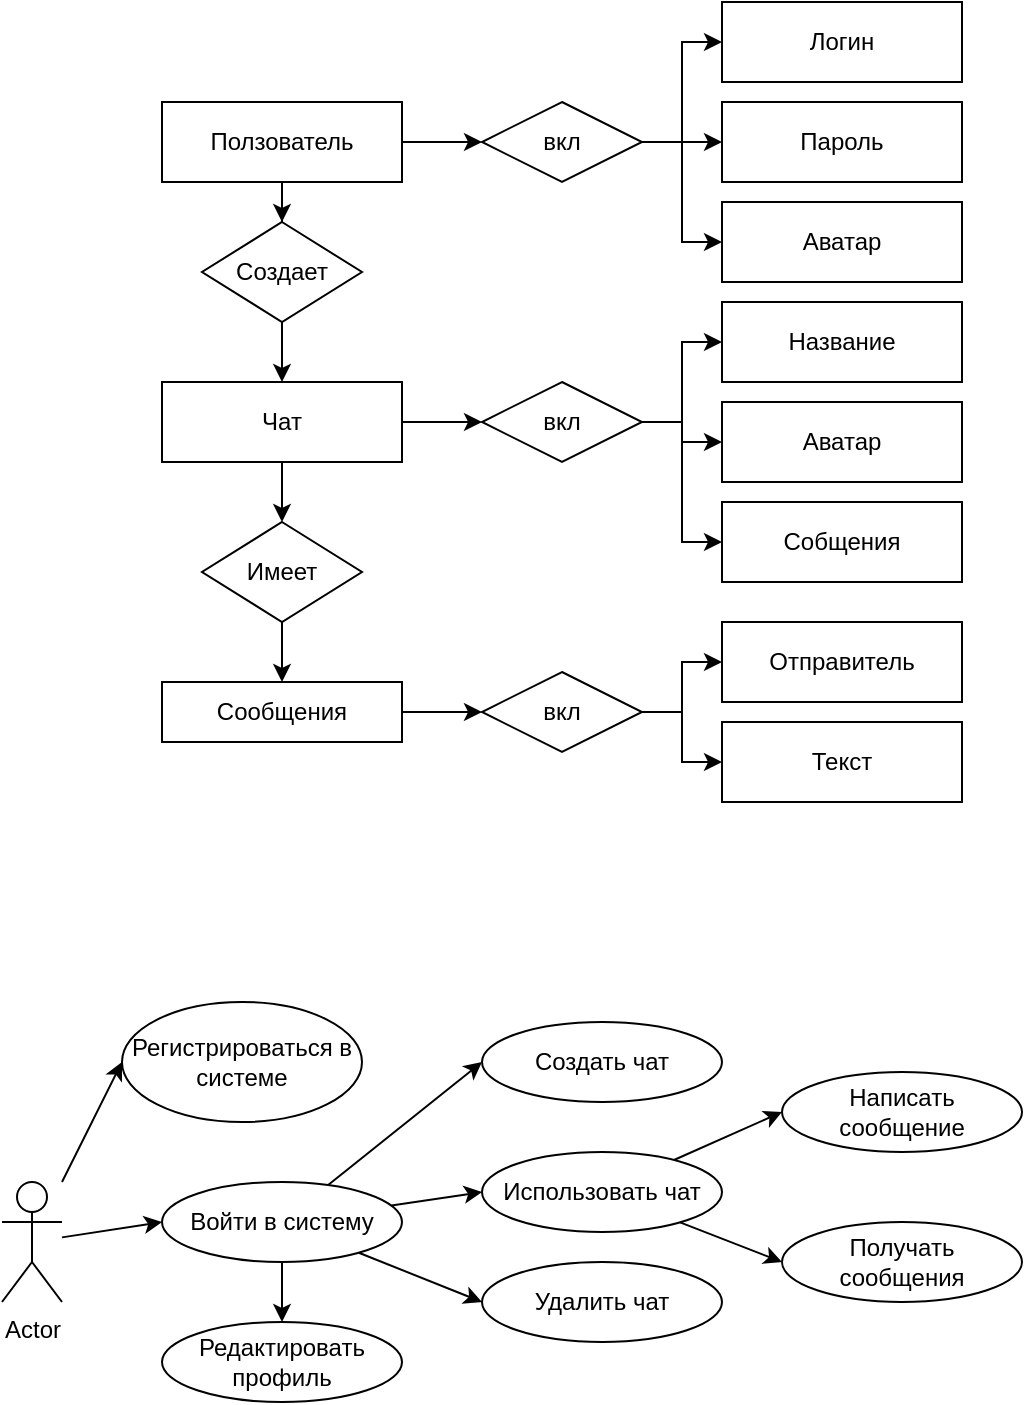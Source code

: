 <mxfile version="20.5.3" type="device"><diagram id="5wmgDofFnbEtVsuXvG7X" name="Страница 1"><mxGraphModel dx="716" dy="399" grid="0" gridSize="10" guides="1" tooltips="1" connect="1" arrows="1" fold="1" page="1" pageScale="1" pageWidth="827" pageHeight="1169" math="0" shadow="0"><root><mxCell id="0"/><mxCell id="1" parent="0"/><mxCell id="ugNlBJ5CzgFFgkD6xFGo-22" style="edgeStyle=orthogonalEdgeStyle;rounded=0;orthogonalLoop=1;jettySize=auto;html=1;entryX=0;entryY=0.5;entryDx=0;entryDy=0;" edge="1" parent="1" source="ugNlBJ5CzgFFgkD6xFGo-1" target="ugNlBJ5CzgFFgkD6xFGo-3"><mxGeometry relative="1" as="geometry"/></mxCell><mxCell id="ugNlBJ5CzgFFgkD6xFGo-23" style="edgeStyle=orthogonalEdgeStyle;rounded=0;orthogonalLoop=1;jettySize=auto;html=1;" edge="1" parent="1" source="ugNlBJ5CzgFFgkD6xFGo-1" target="ugNlBJ5CzgFFgkD6xFGo-2"><mxGeometry relative="1" as="geometry"/></mxCell><mxCell id="ugNlBJ5CzgFFgkD6xFGo-1" value="Ползователь" style="rounded=0;whiteSpace=wrap;html=1;" vertex="1" parent="1"><mxGeometry x="200" y="60" width="120" height="40" as="geometry"/></mxCell><mxCell id="ugNlBJ5CzgFFgkD6xFGo-24" style="edgeStyle=orthogonalEdgeStyle;rounded=0;orthogonalLoop=1;jettySize=auto;html=1;entryX=0.5;entryY=0;entryDx=0;entryDy=0;" edge="1" parent="1" source="ugNlBJ5CzgFFgkD6xFGo-2" target="ugNlBJ5CzgFFgkD6xFGo-8"><mxGeometry relative="1" as="geometry"/></mxCell><mxCell id="ugNlBJ5CzgFFgkD6xFGo-2" value="Создает" style="rhombus;whiteSpace=wrap;html=1;" vertex="1" parent="1"><mxGeometry x="220" y="120" width="80" height="50" as="geometry"/></mxCell><mxCell id="ugNlBJ5CzgFFgkD6xFGo-33" style="edgeStyle=orthogonalEdgeStyle;rounded=0;orthogonalLoop=1;jettySize=auto;html=1;entryX=0;entryY=0.5;entryDx=0;entryDy=0;" edge="1" parent="1" source="ugNlBJ5CzgFFgkD6xFGo-3" target="ugNlBJ5CzgFFgkD6xFGo-4"><mxGeometry relative="1" as="geometry"/></mxCell><mxCell id="ugNlBJ5CzgFFgkD6xFGo-34" style="edgeStyle=orthogonalEdgeStyle;rounded=0;orthogonalLoop=1;jettySize=auto;html=1;entryX=0;entryY=0.5;entryDx=0;entryDy=0;" edge="1" parent="1" source="ugNlBJ5CzgFFgkD6xFGo-3" target="ugNlBJ5CzgFFgkD6xFGo-5"><mxGeometry relative="1" as="geometry"/></mxCell><mxCell id="ugNlBJ5CzgFFgkD6xFGo-35" style="edgeStyle=orthogonalEdgeStyle;rounded=0;orthogonalLoop=1;jettySize=auto;html=1;entryX=0;entryY=0.5;entryDx=0;entryDy=0;" edge="1" parent="1" source="ugNlBJ5CzgFFgkD6xFGo-3" target="ugNlBJ5CzgFFgkD6xFGo-6"><mxGeometry relative="1" as="geometry"/></mxCell><mxCell id="ugNlBJ5CzgFFgkD6xFGo-3" value="вкл" style="rhombus;whiteSpace=wrap;html=1;" vertex="1" parent="1"><mxGeometry x="360" y="60" width="80" height="40" as="geometry"/></mxCell><mxCell id="ugNlBJ5CzgFFgkD6xFGo-4" value="Логин" style="rounded=0;whiteSpace=wrap;html=1;" vertex="1" parent="1"><mxGeometry x="480" y="10" width="120" height="40" as="geometry"/></mxCell><mxCell id="ugNlBJ5CzgFFgkD6xFGo-5" value="Пароль" style="rounded=0;whiteSpace=wrap;html=1;" vertex="1" parent="1"><mxGeometry x="480" y="60" width="120" height="40" as="geometry"/></mxCell><mxCell id="ugNlBJ5CzgFFgkD6xFGo-6" value="Аватар" style="rounded=0;whiteSpace=wrap;html=1;" vertex="1" parent="1"><mxGeometry x="480" y="110" width="120" height="40" as="geometry"/></mxCell><mxCell id="ugNlBJ5CzgFFgkD6xFGo-25" style="edgeStyle=orthogonalEdgeStyle;rounded=0;orthogonalLoop=1;jettySize=auto;html=1;entryX=0.5;entryY=0;entryDx=0;entryDy=0;" edge="1" parent="1" source="ugNlBJ5CzgFFgkD6xFGo-8" target="ugNlBJ5CzgFFgkD6xFGo-20"><mxGeometry relative="1" as="geometry"/></mxCell><mxCell id="ugNlBJ5CzgFFgkD6xFGo-32" style="edgeStyle=orthogonalEdgeStyle;rounded=0;orthogonalLoop=1;jettySize=auto;html=1;entryX=0;entryY=0.5;entryDx=0;entryDy=0;" edge="1" parent="1" source="ugNlBJ5CzgFFgkD6xFGo-8" target="ugNlBJ5CzgFFgkD6xFGo-21"><mxGeometry relative="1" as="geometry"/></mxCell><mxCell id="ugNlBJ5CzgFFgkD6xFGo-8" value="Чат" style="rounded=0;whiteSpace=wrap;html=1;" vertex="1" parent="1"><mxGeometry x="200" y="200" width="120" height="40" as="geometry"/></mxCell><mxCell id="ugNlBJ5CzgFFgkD6xFGo-10" value="Название" style="rounded=0;whiteSpace=wrap;html=1;" vertex="1" parent="1"><mxGeometry x="480" y="160" width="120" height="40" as="geometry"/></mxCell><mxCell id="ugNlBJ5CzgFFgkD6xFGo-11" value="Аватар" style="rounded=0;whiteSpace=wrap;html=1;" vertex="1" parent="1"><mxGeometry x="480" y="210" width="120" height="40" as="geometry"/></mxCell><mxCell id="ugNlBJ5CzgFFgkD6xFGo-12" value="Собщения" style="rounded=0;whiteSpace=wrap;html=1;" vertex="1" parent="1"><mxGeometry x="480" y="260" width="120" height="40" as="geometry"/></mxCell><mxCell id="ugNlBJ5CzgFFgkD6xFGo-13" value="Отправитель" style="rounded=0;whiteSpace=wrap;html=1;" vertex="1" parent="1"><mxGeometry x="480" y="320" width="120" height="40" as="geometry"/></mxCell><mxCell id="ugNlBJ5CzgFFgkD6xFGo-42" style="edgeStyle=orthogonalEdgeStyle;rounded=0;orthogonalLoop=1;jettySize=auto;html=1;entryX=0;entryY=0.5;entryDx=0;entryDy=0;" edge="1" parent="1" source="ugNlBJ5CzgFFgkD6xFGo-14" target="ugNlBJ5CzgFFgkD6xFGo-27"><mxGeometry relative="1" as="geometry"/></mxCell><mxCell id="ugNlBJ5CzgFFgkD6xFGo-14" value="Сообщения" style="rounded=0;whiteSpace=wrap;html=1;" vertex="1" parent="1"><mxGeometry x="200" y="350" width="120" height="30" as="geometry"/></mxCell><mxCell id="ugNlBJ5CzgFFgkD6xFGo-16" value="Текст" style="rounded=0;whiteSpace=wrap;html=1;" vertex="1" parent="1"><mxGeometry x="480" y="370" width="120" height="40" as="geometry"/></mxCell><mxCell id="ugNlBJ5CzgFFgkD6xFGo-26" style="edgeStyle=orthogonalEdgeStyle;rounded=0;orthogonalLoop=1;jettySize=auto;html=1;entryX=0.5;entryY=0;entryDx=0;entryDy=0;" edge="1" parent="1" source="ugNlBJ5CzgFFgkD6xFGo-20" target="ugNlBJ5CzgFFgkD6xFGo-14"><mxGeometry relative="1" as="geometry"/></mxCell><mxCell id="ugNlBJ5CzgFFgkD6xFGo-20" value="Имеет" style="rhombus;whiteSpace=wrap;html=1;" vertex="1" parent="1"><mxGeometry x="220" y="270" width="80" height="50" as="geometry"/></mxCell><mxCell id="ugNlBJ5CzgFFgkD6xFGo-38" style="edgeStyle=orthogonalEdgeStyle;rounded=0;orthogonalLoop=1;jettySize=auto;html=1;entryX=0;entryY=0.5;entryDx=0;entryDy=0;" edge="1" parent="1" source="ugNlBJ5CzgFFgkD6xFGo-21" target="ugNlBJ5CzgFFgkD6xFGo-10"><mxGeometry relative="1" as="geometry"/></mxCell><mxCell id="ugNlBJ5CzgFFgkD6xFGo-39" style="edgeStyle=orthogonalEdgeStyle;rounded=0;orthogonalLoop=1;jettySize=auto;html=1;entryX=0;entryY=0.5;entryDx=0;entryDy=0;" edge="1" parent="1" source="ugNlBJ5CzgFFgkD6xFGo-21" target="ugNlBJ5CzgFFgkD6xFGo-11"><mxGeometry relative="1" as="geometry"/></mxCell><mxCell id="ugNlBJ5CzgFFgkD6xFGo-40" style="edgeStyle=orthogonalEdgeStyle;rounded=0;orthogonalLoop=1;jettySize=auto;html=1;entryX=0;entryY=0.5;entryDx=0;entryDy=0;" edge="1" parent="1" source="ugNlBJ5CzgFFgkD6xFGo-21" target="ugNlBJ5CzgFFgkD6xFGo-12"><mxGeometry relative="1" as="geometry"/></mxCell><mxCell id="ugNlBJ5CzgFFgkD6xFGo-21" value="вкл" style="rhombus;whiteSpace=wrap;html=1;" vertex="1" parent="1"><mxGeometry x="360" y="200" width="80" height="40" as="geometry"/></mxCell><mxCell id="ugNlBJ5CzgFFgkD6xFGo-43" style="edgeStyle=orthogonalEdgeStyle;rounded=0;orthogonalLoop=1;jettySize=auto;html=1;entryX=0;entryY=0.5;entryDx=0;entryDy=0;" edge="1" parent="1" source="ugNlBJ5CzgFFgkD6xFGo-27" target="ugNlBJ5CzgFFgkD6xFGo-13"><mxGeometry relative="1" as="geometry"/></mxCell><mxCell id="ugNlBJ5CzgFFgkD6xFGo-44" style="edgeStyle=orthogonalEdgeStyle;rounded=0;orthogonalLoop=1;jettySize=auto;html=1;entryX=0;entryY=0.5;entryDx=0;entryDy=0;" edge="1" parent="1" source="ugNlBJ5CzgFFgkD6xFGo-27" target="ugNlBJ5CzgFFgkD6xFGo-16"><mxGeometry relative="1" as="geometry"/></mxCell><mxCell id="ugNlBJ5CzgFFgkD6xFGo-27" value="вкл" style="rhombus;whiteSpace=wrap;html=1;" vertex="1" parent="1"><mxGeometry x="360" y="345" width="80" height="40" as="geometry"/></mxCell><mxCell id="ugNlBJ5CzgFFgkD6xFGo-52" style="rounded=0;orthogonalLoop=1;jettySize=auto;html=1;entryX=0;entryY=0.5;entryDx=0;entryDy=0;" edge="1" parent="1" source="ugNlBJ5CzgFFgkD6xFGo-45" target="ugNlBJ5CzgFFgkD6xFGo-47"><mxGeometry relative="1" as="geometry"/></mxCell><mxCell id="ugNlBJ5CzgFFgkD6xFGo-53" style="edgeStyle=none;rounded=0;orthogonalLoop=1;jettySize=auto;html=1;entryX=0;entryY=0.5;entryDx=0;entryDy=0;" edge="1" parent="1" source="ugNlBJ5CzgFFgkD6xFGo-45" target="ugNlBJ5CzgFFgkD6xFGo-46"><mxGeometry relative="1" as="geometry"/></mxCell><mxCell id="ugNlBJ5CzgFFgkD6xFGo-45" value="Actor" style="shape=umlActor;verticalLabelPosition=bottom;verticalAlign=top;html=1;outlineConnect=0;" vertex="1" parent="1"><mxGeometry x="120" y="600" width="30" height="60" as="geometry"/></mxCell><mxCell id="ugNlBJ5CzgFFgkD6xFGo-55" style="edgeStyle=none;rounded=0;orthogonalLoop=1;jettySize=auto;html=1;entryX=0;entryY=0.5;entryDx=0;entryDy=0;" edge="1" parent="1" source="ugNlBJ5CzgFFgkD6xFGo-46" target="ugNlBJ5CzgFFgkD6xFGo-48"><mxGeometry relative="1" as="geometry"/></mxCell><mxCell id="ugNlBJ5CzgFFgkD6xFGo-56" style="edgeStyle=none;rounded=0;orthogonalLoop=1;jettySize=auto;html=1;entryX=0;entryY=0.5;entryDx=0;entryDy=0;" edge="1" parent="1" source="ugNlBJ5CzgFFgkD6xFGo-46" target="ugNlBJ5CzgFFgkD6xFGo-49"><mxGeometry relative="1" as="geometry"/></mxCell><mxCell id="ugNlBJ5CzgFFgkD6xFGo-57" style="edgeStyle=none;rounded=0;orthogonalLoop=1;jettySize=auto;html=1;entryX=0;entryY=0.5;entryDx=0;entryDy=0;" edge="1" parent="1" source="ugNlBJ5CzgFFgkD6xFGo-46" target="ugNlBJ5CzgFFgkD6xFGo-50"><mxGeometry relative="1" as="geometry"/></mxCell><mxCell id="ugNlBJ5CzgFFgkD6xFGo-58" style="edgeStyle=none;rounded=0;orthogonalLoop=1;jettySize=auto;html=1;entryX=0.5;entryY=0;entryDx=0;entryDy=0;" edge="1" parent="1" source="ugNlBJ5CzgFFgkD6xFGo-46" target="ugNlBJ5CzgFFgkD6xFGo-51"><mxGeometry relative="1" as="geometry"/></mxCell><mxCell id="ugNlBJ5CzgFFgkD6xFGo-46" value="Войти в систему" style="ellipse;whiteSpace=wrap;html=1;" vertex="1" parent="1"><mxGeometry x="200" y="600" width="120" height="40" as="geometry"/></mxCell><mxCell id="ugNlBJ5CzgFFgkD6xFGo-47" value="Регистрироваться в системе" style="ellipse;whiteSpace=wrap;html=1;" vertex="1" parent="1"><mxGeometry x="180" y="510" width="120" height="60" as="geometry"/></mxCell><mxCell id="ugNlBJ5CzgFFgkD6xFGo-48" value="Создать чат" style="ellipse;whiteSpace=wrap;html=1;" vertex="1" parent="1"><mxGeometry x="360" y="520" width="120" height="40" as="geometry"/></mxCell><mxCell id="ugNlBJ5CzgFFgkD6xFGo-61" style="edgeStyle=none;rounded=0;orthogonalLoop=1;jettySize=auto;html=1;entryX=0;entryY=0.5;entryDx=0;entryDy=0;" edge="1" parent="1" source="ugNlBJ5CzgFFgkD6xFGo-49" target="ugNlBJ5CzgFFgkD6xFGo-59"><mxGeometry relative="1" as="geometry"/></mxCell><mxCell id="ugNlBJ5CzgFFgkD6xFGo-62" style="edgeStyle=none;rounded=0;orthogonalLoop=1;jettySize=auto;html=1;entryX=0;entryY=0.5;entryDx=0;entryDy=0;" edge="1" parent="1" source="ugNlBJ5CzgFFgkD6xFGo-49" target="ugNlBJ5CzgFFgkD6xFGo-60"><mxGeometry relative="1" as="geometry"/></mxCell><mxCell id="ugNlBJ5CzgFFgkD6xFGo-49" value="Использовать чат" style="ellipse;whiteSpace=wrap;html=1;" vertex="1" parent="1"><mxGeometry x="360" y="585" width="120" height="40" as="geometry"/></mxCell><mxCell id="ugNlBJ5CzgFFgkD6xFGo-50" value="Удалить чат" style="ellipse;whiteSpace=wrap;html=1;" vertex="1" parent="1"><mxGeometry x="360" y="640" width="120" height="40" as="geometry"/></mxCell><mxCell id="ugNlBJ5CzgFFgkD6xFGo-51" value="Редактировать профиль" style="ellipse;whiteSpace=wrap;html=1;" vertex="1" parent="1"><mxGeometry x="200" y="670" width="120" height="40" as="geometry"/></mxCell><mxCell id="ugNlBJ5CzgFFgkD6xFGo-59" value="Написать сообщение" style="ellipse;whiteSpace=wrap;html=1;" vertex="1" parent="1"><mxGeometry x="510" y="545" width="120" height="40" as="geometry"/></mxCell><mxCell id="ugNlBJ5CzgFFgkD6xFGo-60" value="Получать сообщения" style="ellipse;whiteSpace=wrap;html=1;" vertex="1" parent="1"><mxGeometry x="510" y="620" width="120" height="40" as="geometry"/></mxCell></root></mxGraphModel></diagram></mxfile>